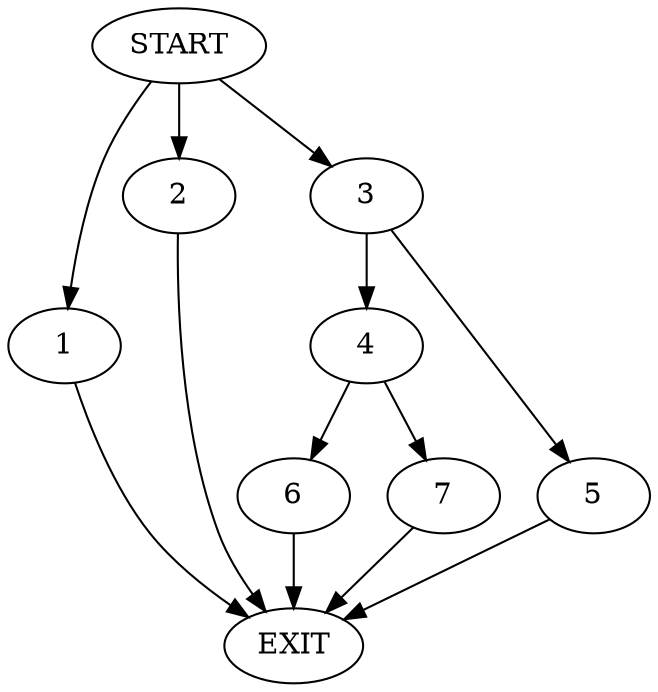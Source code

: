 digraph {
0 [label="START"]
8 [label="EXIT"]
0 -> 1
1 -> 8
0 -> 2
2 -> 8
0 -> 3
3 -> 4
3 -> 5
4 -> 6
4 -> 7
5 -> 8
7 -> 8
6 -> 8
}
